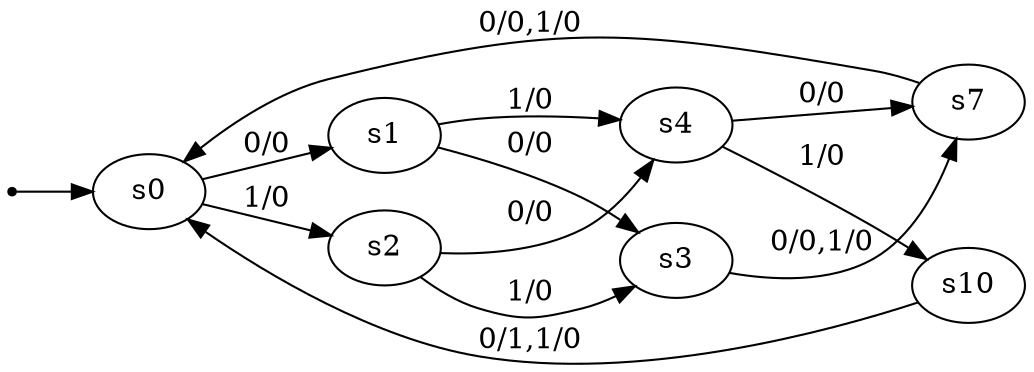 digraph STG {
   rankdir=LR;

   INIT [shape=point];
   s0 [label="s0"];
   s1 [label="s1"];
   s10 [label="s10"];
   s2 [label="s2"];
   s3 [label="s3"];
   s4 [label="s4"];
   s7 [label="s7"];

   INIT -> s0;
   s0 -> s1 [label="0/0"];
   s0 -> s2 [label="1/0"];
   s1 -> s3 [label="0/0"];
   s1 -> s4 [label="1/0"];
   s10 -> s0 [label="0/1,1/0"];
   s2 -> s3 [label="1/0"];
   s2 -> s4 [label="0/0"];
   s3 -> s7 [label="0/0,1/0"];
   s4 -> s10 [label="1/0"];
   s4 -> s7 [label="0/0"];
   s7 -> s0 [label="0/0,1/0"];
}